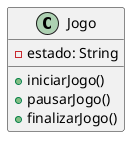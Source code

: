 @startuml
class Jogo {
    - estado: String
    + iniciarJogo()
    + pausarJogo()
    + finalizarJogo()
}
@enduml